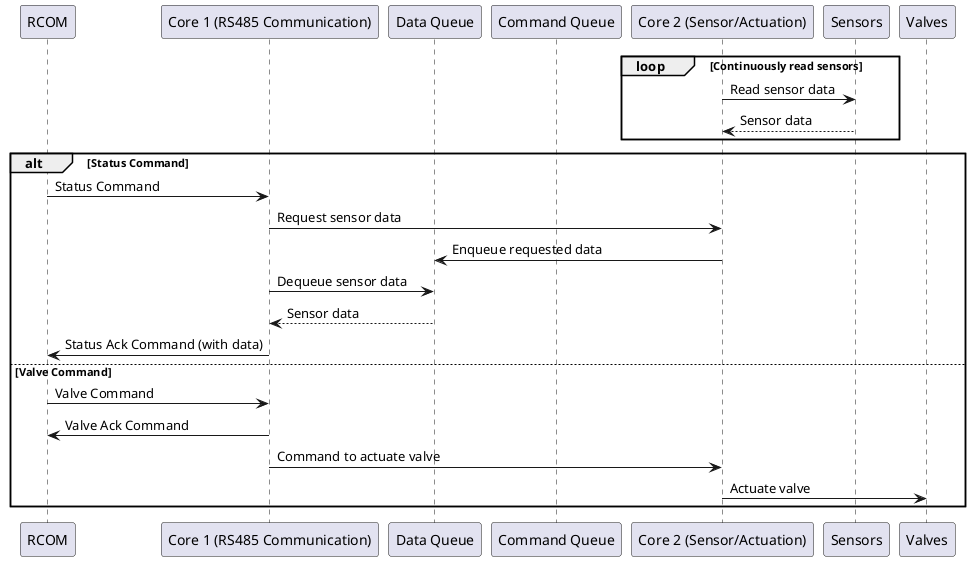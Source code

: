 @startuml CANha Sequence Diagram
participant "RCOM" as R
participant "Core 1 (RS485 Communication)" as C1
participant "Data Queue" as DQ
participant "Command Queue" as CQ
participant "Core 2 (Sensor/Actuation)" as C2
participant "Sensors" as S
participant "Valves" as V

loop Continuously read sensors
    C2 -> S: Read sensor data
    S --> C2: Sensor data
end

alt Status Command
R -> C1: Status Command
C1 -> C2: Request sensor data
C2 -> DQ: Enqueue requested data
C1 -> DQ: Dequeue sensor data
DQ --> C1: Sensor data
C1 -> R: Status Ack Command (with data)
else Valve Command
R -> C1: Valve Command
C1 -> R: Valve Ack Command
C1 -> C2: Command to actuate valve
C2 -> V: Actuate valve
end
@enduml